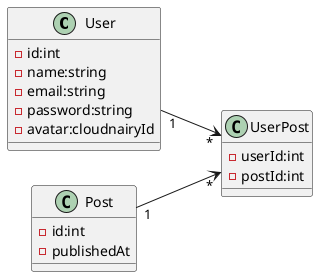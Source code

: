 @startuml 
left to right direction
class User{
    -id:int
    -name:string
    -email:string
    -password:string
    -avatar:cloudnairyId
}
class Post{
    -id:int
    -publishedAt
}
class UserPost{
    -userId:int
    -postId:int

} 

User "1" --> "*" UserPost
Post "1" --> "*" UserPost

@enduml